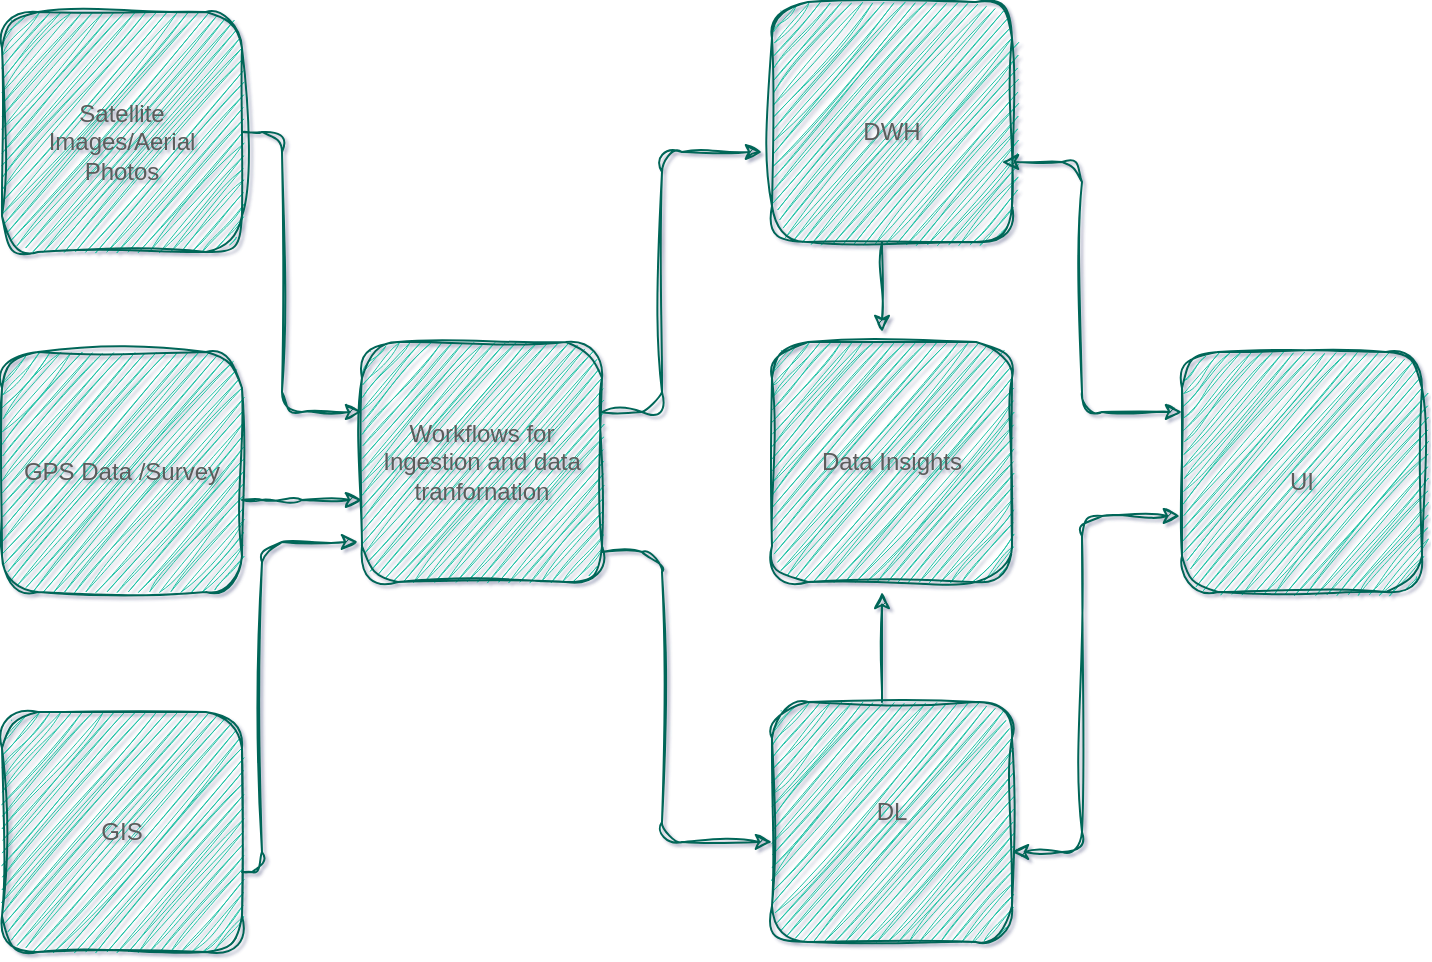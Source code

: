 <mxfile version="24.4.6" type="github">
  <diagram name="Page-1" id="W6qxsDa8kERVrcYiyTdX">
    <mxGraphModel dx="1434" dy="790" grid="1" gridSize="10" guides="1" tooltips="1" connect="1" arrows="1" fold="1" page="1" pageScale="1" pageWidth="850" pageHeight="1100" math="0" shadow="1">
      <root>
        <mxCell id="0" />
        <mxCell id="1" parent="0" />
        <mxCell id="RUmPRM3zO1uusGl0_fEJ-1" value="" style="whiteSpace=wrap;html=1;aspect=fixed;sketch=1;curveFitting=1;jiggle=2;rounded=1;labelBackgroundColor=none;fillColor=#21C0A5;strokeColor=#006658;fontColor=#5C5C5C;" vertex="1" parent="1">
          <mxGeometry x="40" y="160" width="120" height="120" as="geometry" />
        </mxCell>
        <mxCell id="RUmPRM3zO1uusGl0_fEJ-9" value="" style="whiteSpace=wrap;html=1;aspect=fixed;sketch=1;curveFitting=1;jiggle=2;rounded=1;labelBackgroundColor=none;fillColor=#21C0A5;strokeColor=#006658;fontColor=#5C5C5C;" vertex="1" parent="1">
          <mxGeometry x="40" y="330" width="120" height="120" as="geometry" />
        </mxCell>
        <mxCell id="RUmPRM3zO1uusGl0_fEJ-10" value="GIS" style="whiteSpace=wrap;html=1;aspect=fixed;sketch=1;curveFitting=1;jiggle=2;rounded=1;labelBackgroundColor=none;fillColor=#21C0A5;strokeColor=#006658;fontColor=#5C5C5C;" vertex="1" parent="1">
          <mxGeometry x="40" y="510" width="120" height="120" as="geometry" />
        </mxCell>
        <mxCell id="RUmPRM3zO1uusGl0_fEJ-11" value="Satellite Images/Aerial Photos" style="text;html=1;align=center;verticalAlign=middle;whiteSpace=wrap;rounded=1;sketch=1;curveFitting=1;jiggle=2;labelBackgroundColor=none;fontColor=#5C5C5C;" vertex="1" parent="1">
          <mxGeometry x="45" y="190" width="110" height="70" as="geometry" />
        </mxCell>
        <mxCell id="RUmPRM3zO1uusGl0_fEJ-12" value="GPS Data /Survey" style="text;html=1;align=center;verticalAlign=middle;whiteSpace=wrap;rounded=1;sketch=1;curveFitting=1;jiggle=2;labelBackgroundColor=none;fontColor=#5C5C5C;" vertex="1" parent="1">
          <mxGeometry x="45" y="355" width="110" height="70" as="geometry" />
        </mxCell>
        <mxCell id="RUmPRM3zO1uusGl0_fEJ-14" value="" style="whiteSpace=wrap;html=1;aspect=fixed;sketch=1;curveFitting=1;jiggle=2;rounded=1;labelBackgroundColor=none;fillColor=#21C0A5;strokeColor=#006658;fontColor=#5C5C5C;" vertex="1" parent="1">
          <mxGeometry x="425" y="155" width="120" height="120" as="geometry" />
        </mxCell>
        <mxCell id="RUmPRM3zO1uusGl0_fEJ-15" value="" style="whiteSpace=wrap;html=1;aspect=fixed;sketch=1;curveFitting=1;jiggle=2;rounded=1;labelBackgroundColor=none;fillColor=#21C0A5;strokeColor=#006658;fontColor=#5C5C5C;" vertex="1" parent="1">
          <mxGeometry x="425" y="325" width="120" height="120" as="geometry" />
        </mxCell>
        <mxCell id="RUmPRM3zO1uusGl0_fEJ-16" value="" style="whiteSpace=wrap;html=1;aspect=fixed;sketch=1;curveFitting=1;jiggle=2;rounded=1;labelBackgroundColor=none;fillColor=#21C0A5;strokeColor=#006658;fontColor=#5C5C5C;" vertex="1" parent="1">
          <mxGeometry x="425" y="505" width="120" height="120" as="geometry" />
        </mxCell>
        <mxCell id="RUmPRM3zO1uusGl0_fEJ-17" value="DWH" style="text;html=1;align=center;verticalAlign=middle;whiteSpace=wrap;rounded=1;sketch=1;curveFitting=1;jiggle=2;labelBackgroundColor=none;fontColor=#5C5C5C;" vertex="1" parent="1">
          <mxGeometry x="430" y="185" width="110" height="70" as="geometry" />
        </mxCell>
        <mxCell id="RUmPRM3zO1uusGl0_fEJ-18" value="Data Insights" style="text;html=1;align=center;verticalAlign=middle;whiteSpace=wrap;rounded=1;sketch=1;curveFitting=1;jiggle=2;labelBackgroundColor=none;fontColor=#5C5C5C;" vertex="1" parent="1">
          <mxGeometry x="430" y="350" width="110" height="70" as="geometry" />
        </mxCell>
        <mxCell id="RUmPRM3zO1uusGl0_fEJ-19" value="DL" style="text;html=1;align=center;verticalAlign=middle;whiteSpace=wrap;rounded=1;sketch=1;curveFitting=1;jiggle=2;labelBackgroundColor=none;fontColor=#5C5C5C;" vertex="1" parent="1">
          <mxGeometry x="430" y="525" width="110" height="70" as="geometry" />
        </mxCell>
        <mxCell id="RUmPRM3zO1uusGl0_fEJ-20" value="" style="whiteSpace=wrap;html=1;aspect=fixed;sketch=1;curveFitting=1;jiggle=2;rounded=1;labelBackgroundColor=none;fillColor=#21C0A5;strokeColor=#006658;fontColor=#5C5C5C;" vertex="1" parent="1">
          <mxGeometry x="220" y="325" width="120" height="120" as="geometry" />
        </mxCell>
        <mxCell id="RUmPRM3zO1uusGl0_fEJ-21" value="&lt;div&gt;Workflows for&lt;/div&gt;&lt;div&gt;Ingestion and data tranfornation&lt;br&gt;&lt;/div&gt;" style="text;html=1;align=center;verticalAlign=middle;whiteSpace=wrap;rounded=1;sketch=1;curveFitting=1;jiggle=2;labelBackgroundColor=none;fontColor=#5C5C5C;" vertex="1" parent="1">
          <mxGeometry x="225" y="350" width="110" height="70" as="geometry" />
        </mxCell>
        <mxCell id="RUmPRM3zO1uusGl0_fEJ-22" value="" style="whiteSpace=wrap;html=1;aspect=fixed;sketch=1;curveFitting=1;jiggle=2;rounded=1;labelBackgroundColor=none;fillColor=#21C0A5;strokeColor=#006658;fontColor=#5C5C5C;" vertex="1" parent="1">
          <mxGeometry x="630" y="330" width="120" height="120" as="geometry" />
        </mxCell>
        <mxCell id="RUmPRM3zO1uusGl0_fEJ-23" value="UI" style="text;html=1;align=center;verticalAlign=middle;whiteSpace=wrap;rounded=1;sketch=1;curveFitting=1;jiggle=2;labelBackgroundColor=none;fontColor=#5C5C5C;" vertex="1" parent="1">
          <mxGeometry x="635" y="360" width="110" height="70" as="geometry" />
        </mxCell>
        <mxCell id="RUmPRM3zO1uusGl0_fEJ-24" value="" style="endArrow=classic;html=1;rounded=1;sketch=1;curveFitting=1;jiggle=2;labelBackgroundColor=none;fontColor=default;strokeColor=#006658;" edge="1" parent="1">
          <mxGeometry width="50" height="50" relative="1" as="geometry">
            <mxPoint x="160" y="220" as="sourcePoint" />
            <mxPoint x="220" y="360" as="targetPoint" />
            <Array as="points">
              <mxPoint x="180" y="220" />
              <mxPoint x="180" y="360" />
            </Array>
          </mxGeometry>
        </mxCell>
        <mxCell id="RUmPRM3zO1uusGl0_fEJ-26" value="" style="endArrow=classic;html=1;rounded=1;entryX=-0.017;entryY=0.833;entryDx=0;entryDy=0;entryPerimeter=0;sketch=1;curveFitting=1;jiggle=2;labelBackgroundColor=none;fontColor=default;strokeColor=#006658;" edge="1" parent="1" target="RUmPRM3zO1uusGl0_fEJ-20">
          <mxGeometry width="50" height="50" relative="1" as="geometry">
            <mxPoint x="160" y="590" as="sourcePoint" />
            <mxPoint x="170" y="430" as="targetPoint" />
            <Array as="points">
              <mxPoint x="170" y="590" />
              <mxPoint x="170" y="425" />
            </Array>
          </mxGeometry>
        </mxCell>
        <mxCell id="RUmPRM3zO1uusGl0_fEJ-27" value="" style="endArrow=classic;html=1;rounded=1;entryX=0;entryY=0.658;entryDx=0;entryDy=0;entryPerimeter=0;sketch=1;curveFitting=1;jiggle=2;labelBackgroundColor=none;fontColor=default;strokeColor=#006658;" edge="1" parent="1" target="RUmPRM3zO1uusGl0_fEJ-20">
          <mxGeometry width="50" height="50" relative="1" as="geometry">
            <mxPoint x="160" y="404" as="sourcePoint" />
            <mxPoint x="190" y="355" as="targetPoint" />
            <Array as="points">
              <mxPoint x="180" y="404" />
            </Array>
          </mxGeometry>
        </mxCell>
        <mxCell id="RUmPRM3zO1uusGl0_fEJ-28" value="" style="endArrow=classic;html=1;rounded=1;sketch=1;curveFitting=1;jiggle=2;labelBackgroundColor=none;fontColor=default;strokeColor=#006658;" edge="1" parent="1">
          <mxGeometry width="50" height="50" relative="1" as="geometry">
            <mxPoint x="340" y="360" as="sourcePoint" />
            <mxPoint x="420" y="230" as="targetPoint" />
            <Array as="points">
              <mxPoint x="370" y="360" />
              <mxPoint x="370" y="230" />
            </Array>
          </mxGeometry>
        </mxCell>
        <mxCell id="RUmPRM3zO1uusGl0_fEJ-30" value="" style="endArrow=classic;html=1;rounded=1;entryX=0;entryY=0.583;entryDx=0;entryDy=0;entryPerimeter=0;sketch=1;curveFitting=1;jiggle=2;labelBackgroundColor=none;fontColor=default;strokeColor=#006658;" edge="1" parent="1" target="RUmPRM3zO1uusGl0_fEJ-16">
          <mxGeometry width="50" height="50" relative="1" as="geometry">
            <mxPoint x="340" y="430" as="sourcePoint" />
            <mxPoint x="390" y="380" as="targetPoint" />
            <Array as="points">
              <mxPoint x="370" y="430" />
              <mxPoint x="370" y="575" />
            </Array>
          </mxGeometry>
        </mxCell>
        <mxCell id="RUmPRM3zO1uusGl0_fEJ-31" value="" style="endArrow=classic;html=1;rounded=1;sketch=1;curveFitting=1;jiggle=2;labelBackgroundColor=none;fontColor=default;strokeColor=#006658;" edge="1" parent="1">
          <mxGeometry width="50" height="50" relative="1" as="geometry">
            <mxPoint x="480" y="505" as="sourcePoint" />
            <mxPoint x="480" y="450" as="targetPoint" />
          </mxGeometry>
        </mxCell>
        <mxCell id="RUmPRM3zO1uusGl0_fEJ-32" value="" style="endArrow=classic;html=1;rounded=1;sketch=1;curveFitting=1;jiggle=2;labelBackgroundColor=none;fontColor=default;strokeColor=#006658;" edge="1" parent="1">
          <mxGeometry width="50" height="50" relative="1" as="geometry">
            <mxPoint x="480" y="275" as="sourcePoint" />
            <mxPoint x="480" y="320" as="targetPoint" />
          </mxGeometry>
        </mxCell>
        <mxCell id="RUmPRM3zO1uusGl0_fEJ-33" value="" style="endArrow=classic;startArrow=classic;html=1;rounded=1;entryX=0;entryY=0.25;entryDx=0;entryDy=0;sketch=1;curveFitting=1;jiggle=2;labelBackgroundColor=none;fontColor=default;strokeColor=#006658;" edge="1" parent="1" target="RUmPRM3zO1uusGl0_fEJ-22">
          <mxGeometry width="50" height="50" relative="1" as="geometry">
            <mxPoint x="540" y="235" as="sourcePoint" />
            <mxPoint x="580" y="360" as="targetPoint" />
            <Array as="points">
              <mxPoint x="580" y="235" />
              <mxPoint x="580" y="360" />
            </Array>
          </mxGeometry>
        </mxCell>
        <mxCell id="RUmPRM3zO1uusGl0_fEJ-34" value="" style="endArrow=classic;startArrow=classic;html=1;rounded=1;entryX=-0.055;entryY=0.743;entryDx=0;entryDy=0;entryPerimeter=0;sketch=1;curveFitting=1;jiggle=2;labelBackgroundColor=none;fontColor=default;strokeColor=#006658;" edge="1" parent="1" target="RUmPRM3zO1uusGl0_fEJ-23">
          <mxGeometry width="50" height="50" relative="1" as="geometry">
            <mxPoint x="545" y="580" as="sourcePoint" />
            <mxPoint x="580" y="420" as="targetPoint" />
            <Array as="points">
              <mxPoint x="580" y="580" />
              <mxPoint x="580" y="412" />
            </Array>
          </mxGeometry>
        </mxCell>
      </root>
    </mxGraphModel>
  </diagram>
</mxfile>
